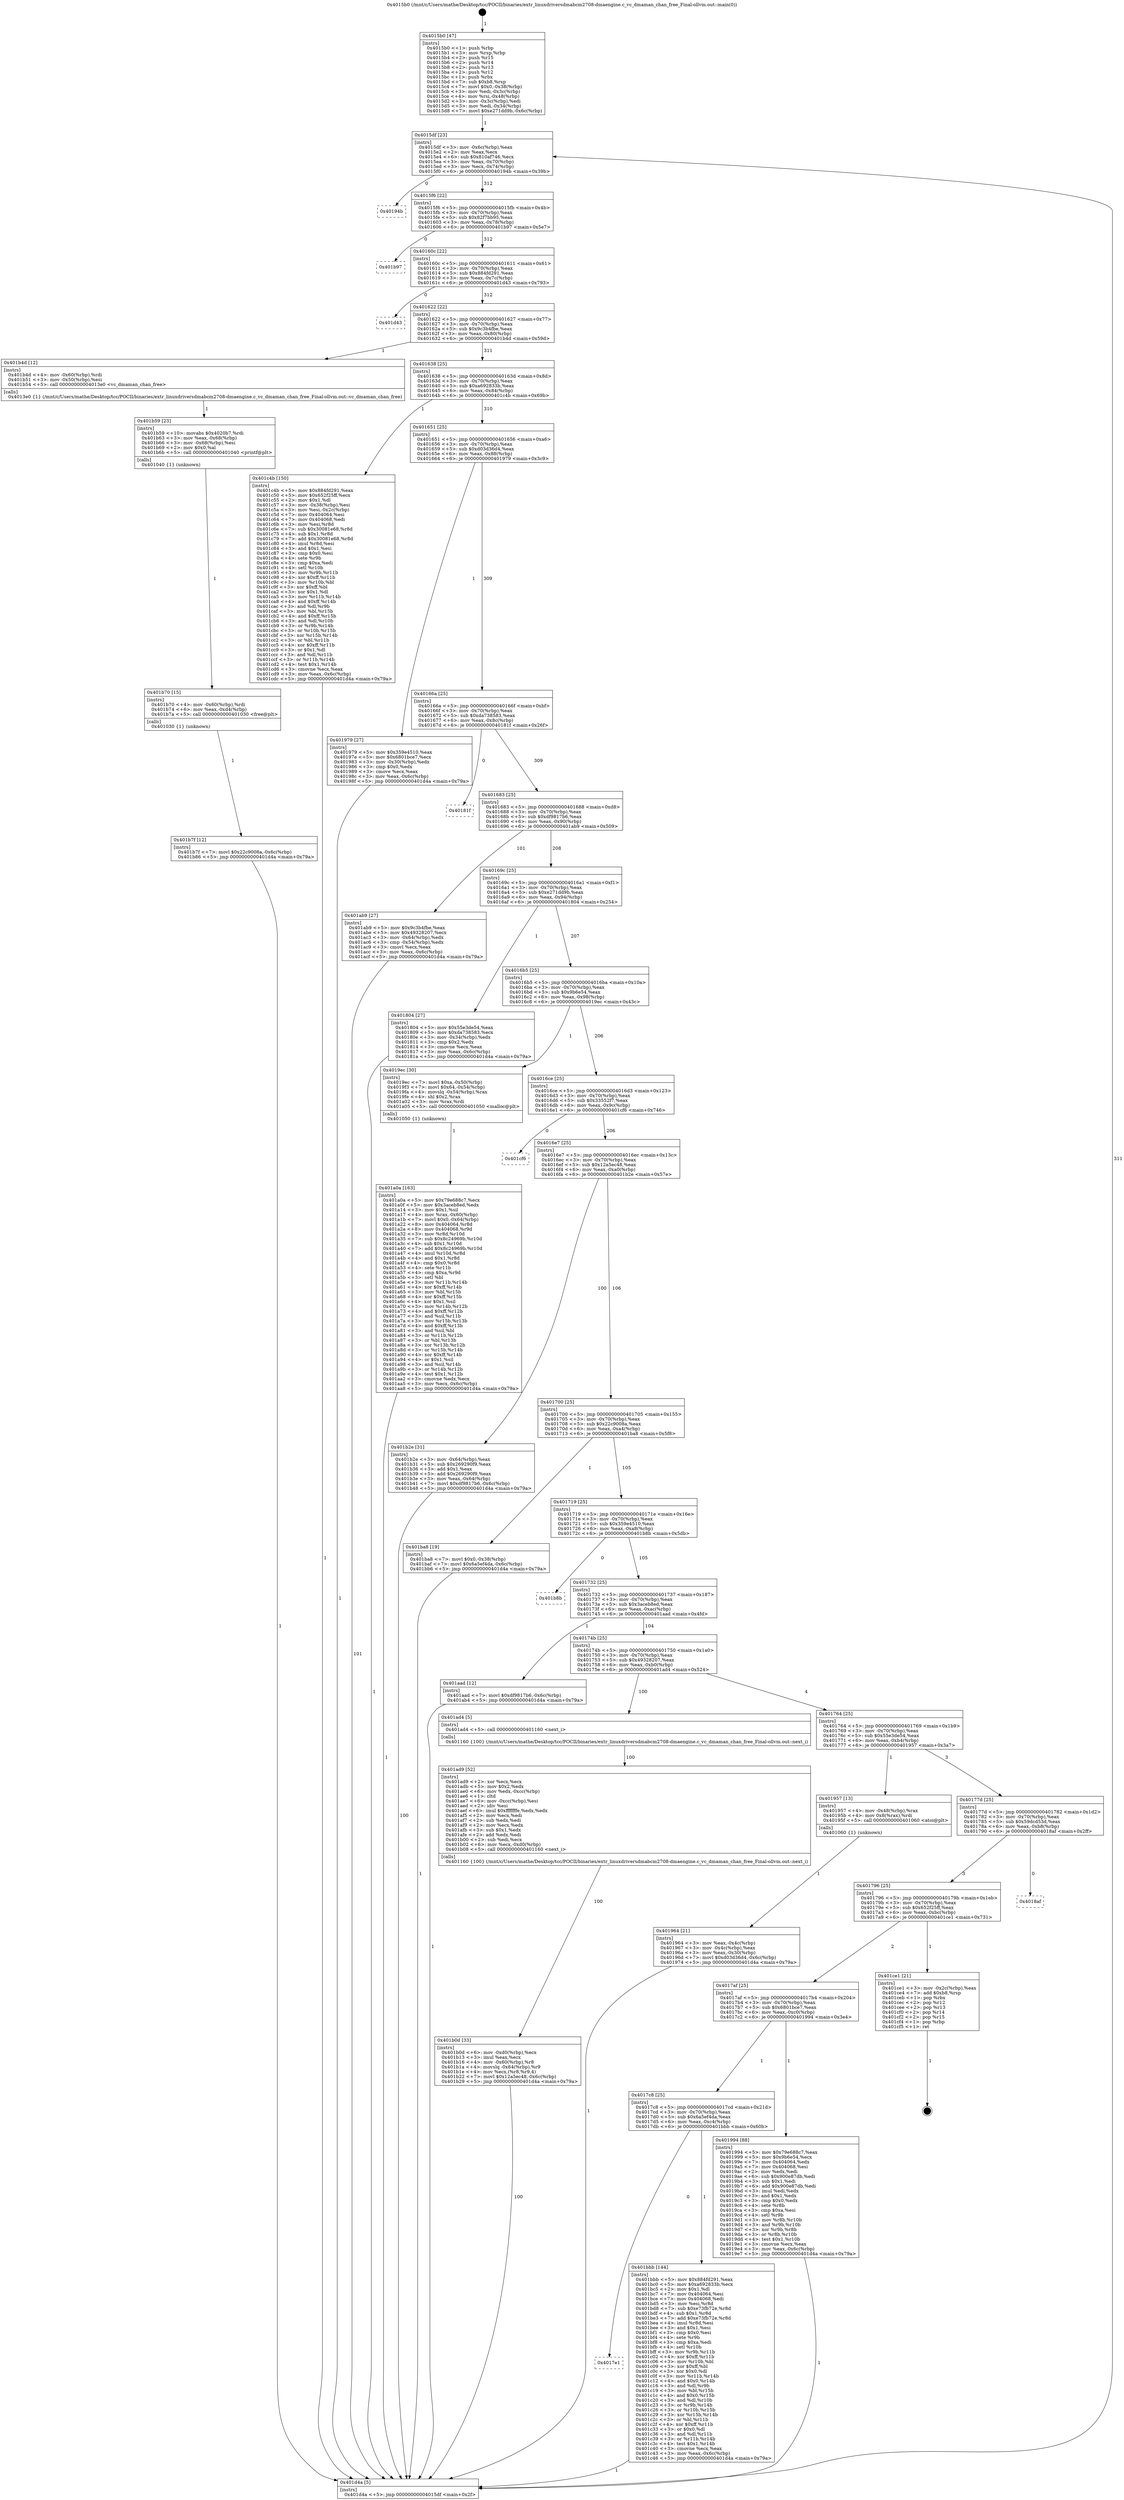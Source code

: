 digraph "0x4015b0" {
  label = "0x4015b0 (/mnt/c/Users/mathe/Desktop/tcc/POCII/binaries/extr_linuxdriversdmabcm2708-dmaengine.c_vc_dmaman_chan_free_Final-ollvm.out::main(0))"
  labelloc = "t"
  node[shape=record]

  Entry [label="",width=0.3,height=0.3,shape=circle,fillcolor=black,style=filled]
  "0x4015df" [label="{
     0x4015df [23]\l
     | [instrs]\l
     &nbsp;&nbsp;0x4015df \<+3\>: mov -0x6c(%rbp),%eax\l
     &nbsp;&nbsp;0x4015e2 \<+2\>: mov %eax,%ecx\l
     &nbsp;&nbsp;0x4015e4 \<+6\>: sub $0x810af746,%ecx\l
     &nbsp;&nbsp;0x4015ea \<+3\>: mov %eax,-0x70(%rbp)\l
     &nbsp;&nbsp;0x4015ed \<+3\>: mov %ecx,-0x74(%rbp)\l
     &nbsp;&nbsp;0x4015f0 \<+6\>: je 000000000040194b \<main+0x39b\>\l
  }"]
  "0x40194b" [label="{
     0x40194b\l
  }", style=dashed]
  "0x4015f6" [label="{
     0x4015f6 [22]\l
     | [instrs]\l
     &nbsp;&nbsp;0x4015f6 \<+5\>: jmp 00000000004015fb \<main+0x4b\>\l
     &nbsp;&nbsp;0x4015fb \<+3\>: mov -0x70(%rbp),%eax\l
     &nbsp;&nbsp;0x4015fe \<+5\>: sub $0x82f7bb95,%eax\l
     &nbsp;&nbsp;0x401603 \<+3\>: mov %eax,-0x78(%rbp)\l
     &nbsp;&nbsp;0x401606 \<+6\>: je 0000000000401b97 \<main+0x5e7\>\l
  }"]
  Exit [label="",width=0.3,height=0.3,shape=circle,fillcolor=black,style=filled,peripheries=2]
  "0x401b97" [label="{
     0x401b97\l
  }", style=dashed]
  "0x40160c" [label="{
     0x40160c [22]\l
     | [instrs]\l
     &nbsp;&nbsp;0x40160c \<+5\>: jmp 0000000000401611 \<main+0x61\>\l
     &nbsp;&nbsp;0x401611 \<+3\>: mov -0x70(%rbp),%eax\l
     &nbsp;&nbsp;0x401614 \<+5\>: sub $0x884fd291,%eax\l
     &nbsp;&nbsp;0x401619 \<+3\>: mov %eax,-0x7c(%rbp)\l
     &nbsp;&nbsp;0x40161c \<+6\>: je 0000000000401d43 \<main+0x793\>\l
  }"]
  "0x4017e1" [label="{
     0x4017e1\l
  }", style=dashed]
  "0x401d43" [label="{
     0x401d43\l
  }", style=dashed]
  "0x401622" [label="{
     0x401622 [22]\l
     | [instrs]\l
     &nbsp;&nbsp;0x401622 \<+5\>: jmp 0000000000401627 \<main+0x77\>\l
     &nbsp;&nbsp;0x401627 \<+3\>: mov -0x70(%rbp),%eax\l
     &nbsp;&nbsp;0x40162a \<+5\>: sub $0x9c3b4fbe,%eax\l
     &nbsp;&nbsp;0x40162f \<+3\>: mov %eax,-0x80(%rbp)\l
     &nbsp;&nbsp;0x401632 \<+6\>: je 0000000000401b4d \<main+0x59d\>\l
  }"]
  "0x401bbb" [label="{
     0x401bbb [144]\l
     | [instrs]\l
     &nbsp;&nbsp;0x401bbb \<+5\>: mov $0x884fd291,%eax\l
     &nbsp;&nbsp;0x401bc0 \<+5\>: mov $0xa692833b,%ecx\l
     &nbsp;&nbsp;0x401bc5 \<+2\>: mov $0x1,%dl\l
     &nbsp;&nbsp;0x401bc7 \<+7\>: mov 0x404064,%esi\l
     &nbsp;&nbsp;0x401bce \<+7\>: mov 0x404068,%edi\l
     &nbsp;&nbsp;0x401bd5 \<+3\>: mov %esi,%r8d\l
     &nbsp;&nbsp;0x401bd8 \<+7\>: sub $0xe73fb72e,%r8d\l
     &nbsp;&nbsp;0x401bdf \<+4\>: sub $0x1,%r8d\l
     &nbsp;&nbsp;0x401be3 \<+7\>: add $0xe73fb72e,%r8d\l
     &nbsp;&nbsp;0x401bea \<+4\>: imul %r8d,%esi\l
     &nbsp;&nbsp;0x401bee \<+3\>: and $0x1,%esi\l
     &nbsp;&nbsp;0x401bf1 \<+3\>: cmp $0x0,%esi\l
     &nbsp;&nbsp;0x401bf4 \<+4\>: sete %r9b\l
     &nbsp;&nbsp;0x401bf8 \<+3\>: cmp $0xa,%edi\l
     &nbsp;&nbsp;0x401bfb \<+4\>: setl %r10b\l
     &nbsp;&nbsp;0x401bff \<+3\>: mov %r9b,%r11b\l
     &nbsp;&nbsp;0x401c02 \<+4\>: xor $0xff,%r11b\l
     &nbsp;&nbsp;0x401c06 \<+3\>: mov %r10b,%bl\l
     &nbsp;&nbsp;0x401c09 \<+3\>: xor $0xff,%bl\l
     &nbsp;&nbsp;0x401c0c \<+3\>: xor $0x0,%dl\l
     &nbsp;&nbsp;0x401c0f \<+3\>: mov %r11b,%r14b\l
     &nbsp;&nbsp;0x401c12 \<+4\>: and $0x0,%r14b\l
     &nbsp;&nbsp;0x401c16 \<+3\>: and %dl,%r9b\l
     &nbsp;&nbsp;0x401c19 \<+3\>: mov %bl,%r15b\l
     &nbsp;&nbsp;0x401c1c \<+4\>: and $0x0,%r15b\l
     &nbsp;&nbsp;0x401c20 \<+3\>: and %dl,%r10b\l
     &nbsp;&nbsp;0x401c23 \<+3\>: or %r9b,%r14b\l
     &nbsp;&nbsp;0x401c26 \<+3\>: or %r10b,%r15b\l
     &nbsp;&nbsp;0x401c29 \<+3\>: xor %r15b,%r14b\l
     &nbsp;&nbsp;0x401c2c \<+3\>: or %bl,%r11b\l
     &nbsp;&nbsp;0x401c2f \<+4\>: xor $0xff,%r11b\l
     &nbsp;&nbsp;0x401c33 \<+3\>: or $0x0,%dl\l
     &nbsp;&nbsp;0x401c36 \<+3\>: and %dl,%r11b\l
     &nbsp;&nbsp;0x401c39 \<+3\>: or %r11b,%r14b\l
     &nbsp;&nbsp;0x401c3c \<+4\>: test $0x1,%r14b\l
     &nbsp;&nbsp;0x401c40 \<+3\>: cmovne %ecx,%eax\l
     &nbsp;&nbsp;0x401c43 \<+3\>: mov %eax,-0x6c(%rbp)\l
     &nbsp;&nbsp;0x401c46 \<+5\>: jmp 0000000000401d4a \<main+0x79a\>\l
  }"]
  "0x401b4d" [label="{
     0x401b4d [12]\l
     | [instrs]\l
     &nbsp;&nbsp;0x401b4d \<+4\>: mov -0x60(%rbp),%rdi\l
     &nbsp;&nbsp;0x401b51 \<+3\>: mov -0x50(%rbp),%esi\l
     &nbsp;&nbsp;0x401b54 \<+5\>: call 00000000004013e0 \<vc_dmaman_chan_free\>\l
     | [calls]\l
     &nbsp;&nbsp;0x4013e0 \{1\} (/mnt/c/Users/mathe/Desktop/tcc/POCII/binaries/extr_linuxdriversdmabcm2708-dmaengine.c_vc_dmaman_chan_free_Final-ollvm.out::vc_dmaman_chan_free)\l
  }"]
  "0x401638" [label="{
     0x401638 [25]\l
     | [instrs]\l
     &nbsp;&nbsp;0x401638 \<+5\>: jmp 000000000040163d \<main+0x8d\>\l
     &nbsp;&nbsp;0x40163d \<+3\>: mov -0x70(%rbp),%eax\l
     &nbsp;&nbsp;0x401640 \<+5\>: sub $0xa692833b,%eax\l
     &nbsp;&nbsp;0x401645 \<+6\>: mov %eax,-0x84(%rbp)\l
     &nbsp;&nbsp;0x40164b \<+6\>: je 0000000000401c4b \<main+0x69b\>\l
  }"]
  "0x401b7f" [label="{
     0x401b7f [12]\l
     | [instrs]\l
     &nbsp;&nbsp;0x401b7f \<+7\>: movl $0x22c9008a,-0x6c(%rbp)\l
     &nbsp;&nbsp;0x401b86 \<+5\>: jmp 0000000000401d4a \<main+0x79a\>\l
  }"]
  "0x401c4b" [label="{
     0x401c4b [150]\l
     | [instrs]\l
     &nbsp;&nbsp;0x401c4b \<+5\>: mov $0x884fd291,%eax\l
     &nbsp;&nbsp;0x401c50 \<+5\>: mov $0x652f25ff,%ecx\l
     &nbsp;&nbsp;0x401c55 \<+2\>: mov $0x1,%dl\l
     &nbsp;&nbsp;0x401c57 \<+3\>: mov -0x38(%rbp),%esi\l
     &nbsp;&nbsp;0x401c5a \<+3\>: mov %esi,-0x2c(%rbp)\l
     &nbsp;&nbsp;0x401c5d \<+7\>: mov 0x404064,%esi\l
     &nbsp;&nbsp;0x401c64 \<+7\>: mov 0x404068,%edi\l
     &nbsp;&nbsp;0x401c6b \<+3\>: mov %esi,%r8d\l
     &nbsp;&nbsp;0x401c6e \<+7\>: sub $0x30081e68,%r8d\l
     &nbsp;&nbsp;0x401c75 \<+4\>: sub $0x1,%r8d\l
     &nbsp;&nbsp;0x401c79 \<+7\>: add $0x30081e68,%r8d\l
     &nbsp;&nbsp;0x401c80 \<+4\>: imul %r8d,%esi\l
     &nbsp;&nbsp;0x401c84 \<+3\>: and $0x1,%esi\l
     &nbsp;&nbsp;0x401c87 \<+3\>: cmp $0x0,%esi\l
     &nbsp;&nbsp;0x401c8a \<+4\>: sete %r9b\l
     &nbsp;&nbsp;0x401c8e \<+3\>: cmp $0xa,%edi\l
     &nbsp;&nbsp;0x401c91 \<+4\>: setl %r10b\l
     &nbsp;&nbsp;0x401c95 \<+3\>: mov %r9b,%r11b\l
     &nbsp;&nbsp;0x401c98 \<+4\>: xor $0xff,%r11b\l
     &nbsp;&nbsp;0x401c9c \<+3\>: mov %r10b,%bl\l
     &nbsp;&nbsp;0x401c9f \<+3\>: xor $0xff,%bl\l
     &nbsp;&nbsp;0x401ca2 \<+3\>: xor $0x1,%dl\l
     &nbsp;&nbsp;0x401ca5 \<+3\>: mov %r11b,%r14b\l
     &nbsp;&nbsp;0x401ca8 \<+4\>: and $0xff,%r14b\l
     &nbsp;&nbsp;0x401cac \<+3\>: and %dl,%r9b\l
     &nbsp;&nbsp;0x401caf \<+3\>: mov %bl,%r15b\l
     &nbsp;&nbsp;0x401cb2 \<+4\>: and $0xff,%r15b\l
     &nbsp;&nbsp;0x401cb6 \<+3\>: and %dl,%r10b\l
     &nbsp;&nbsp;0x401cb9 \<+3\>: or %r9b,%r14b\l
     &nbsp;&nbsp;0x401cbc \<+3\>: or %r10b,%r15b\l
     &nbsp;&nbsp;0x401cbf \<+3\>: xor %r15b,%r14b\l
     &nbsp;&nbsp;0x401cc2 \<+3\>: or %bl,%r11b\l
     &nbsp;&nbsp;0x401cc5 \<+4\>: xor $0xff,%r11b\l
     &nbsp;&nbsp;0x401cc9 \<+3\>: or $0x1,%dl\l
     &nbsp;&nbsp;0x401ccc \<+3\>: and %dl,%r11b\l
     &nbsp;&nbsp;0x401ccf \<+3\>: or %r11b,%r14b\l
     &nbsp;&nbsp;0x401cd2 \<+4\>: test $0x1,%r14b\l
     &nbsp;&nbsp;0x401cd6 \<+3\>: cmovne %ecx,%eax\l
     &nbsp;&nbsp;0x401cd9 \<+3\>: mov %eax,-0x6c(%rbp)\l
     &nbsp;&nbsp;0x401cdc \<+5\>: jmp 0000000000401d4a \<main+0x79a\>\l
  }"]
  "0x401651" [label="{
     0x401651 [25]\l
     | [instrs]\l
     &nbsp;&nbsp;0x401651 \<+5\>: jmp 0000000000401656 \<main+0xa6\>\l
     &nbsp;&nbsp;0x401656 \<+3\>: mov -0x70(%rbp),%eax\l
     &nbsp;&nbsp;0x401659 \<+5\>: sub $0xd03d36d4,%eax\l
     &nbsp;&nbsp;0x40165e \<+6\>: mov %eax,-0x88(%rbp)\l
     &nbsp;&nbsp;0x401664 \<+6\>: je 0000000000401979 \<main+0x3c9\>\l
  }"]
  "0x401b70" [label="{
     0x401b70 [15]\l
     | [instrs]\l
     &nbsp;&nbsp;0x401b70 \<+4\>: mov -0x60(%rbp),%rdi\l
     &nbsp;&nbsp;0x401b74 \<+6\>: mov %eax,-0xd4(%rbp)\l
     &nbsp;&nbsp;0x401b7a \<+5\>: call 0000000000401030 \<free@plt\>\l
     | [calls]\l
     &nbsp;&nbsp;0x401030 \{1\} (unknown)\l
  }"]
  "0x401979" [label="{
     0x401979 [27]\l
     | [instrs]\l
     &nbsp;&nbsp;0x401979 \<+5\>: mov $0x359e4510,%eax\l
     &nbsp;&nbsp;0x40197e \<+5\>: mov $0x6801bce7,%ecx\l
     &nbsp;&nbsp;0x401983 \<+3\>: mov -0x30(%rbp),%edx\l
     &nbsp;&nbsp;0x401986 \<+3\>: cmp $0x0,%edx\l
     &nbsp;&nbsp;0x401989 \<+3\>: cmove %ecx,%eax\l
     &nbsp;&nbsp;0x40198c \<+3\>: mov %eax,-0x6c(%rbp)\l
     &nbsp;&nbsp;0x40198f \<+5\>: jmp 0000000000401d4a \<main+0x79a\>\l
  }"]
  "0x40166a" [label="{
     0x40166a [25]\l
     | [instrs]\l
     &nbsp;&nbsp;0x40166a \<+5\>: jmp 000000000040166f \<main+0xbf\>\l
     &nbsp;&nbsp;0x40166f \<+3\>: mov -0x70(%rbp),%eax\l
     &nbsp;&nbsp;0x401672 \<+5\>: sub $0xda738583,%eax\l
     &nbsp;&nbsp;0x401677 \<+6\>: mov %eax,-0x8c(%rbp)\l
     &nbsp;&nbsp;0x40167d \<+6\>: je 000000000040181f \<main+0x26f\>\l
  }"]
  "0x401b59" [label="{
     0x401b59 [23]\l
     | [instrs]\l
     &nbsp;&nbsp;0x401b59 \<+10\>: movabs $0x4020b7,%rdi\l
     &nbsp;&nbsp;0x401b63 \<+3\>: mov %eax,-0x68(%rbp)\l
     &nbsp;&nbsp;0x401b66 \<+3\>: mov -0x68(%rbp),%esi\l
     &nbsp;&nbsp;0x401b69 \<+2\>: mov $0x0,%al\l
     &nbsp;&nbsp;0x401b6b \<+5\>: call 0000000000401040 \<printf@plt\>\l
     | [calls]\l
     &nbsp;&nbsp;0x401040 \{1\} (unknown)\l
  }"]
  "0x40181f" [label="{
     0x40181f\l
  }", style=dashed]
  "0x401683" [label="{
     0x401683 [25]\l
     | [instrs]\l
     &nbsp;&nbsp;0x401683 \<+5\>: jmp 0000000000401688 \<main+0xd8\>\l
     &nbsp;&nbsp;0x401688 \<+3\>: mov -0x70(%rbp),%eax\l
     &nbsp;&nbsp;0x40168b \<+5\>: sub $0xdf9817b6,%eax\l
     &nbsp;&nbsp;0x401690 \<+6\>: mov %eax,-0x90(%rbp)\l
     &nbsp;&nbsp;0x401696 \<+6\>: je 0000000000401ab9 \<main+0x509\>\l
  }"]
  "0x401b0d" [label="{
     0x401b0d [33]\l
     | [instrs]\l
     &nbsp;&nbsp;0x401b0d \<+6\>: mov -0xd0(%rbp),%ecx\l
     &nbsp;&nbsp;0x401b13 \<+3\>: imul %eax,%ecx\l
     &nbsp;&nbsp;0x401b16 \<+4\>: mov -0x60(%rbp),%r8\l
     &nbsp;&nbsp;0x401b1a \<+4\>: movslq -0x64(%rbp),%r9\l
     &nbsp;&nbsp;0x401b1e \<+4\>: mov %ecx,(%r8,%r9,4)\l
     &nbsp;&nbsp;0x401b22 \<+7\>: movl $0x12a5ec48,-0x6c(%rbp)\l
     &nbsp;&nbsp;0x401b29 \<+5\>: jmp 0000000000401d4a \<main+0x79a\>\l
  }"]
  "0x401ab9" [label="{
     0x401ab9 [27]\l
     | [instrs]\l
     &nbsp;&nbsp;0x401ab9 \<+5\>: mov $0x9c3b4fbe,%eax\l
     &nbsp;&nbsp;0x401abe \<+5\>: mov $0x49328207,%ecx\l
     &nbsp;&nbsp;0x401ac3 \<+3\>: mov -0x64(%rbp),%edx\l
     &nbsp;&nbsp;0x401ac6 \<+3\>: cmp -0x54(%rbp),%edx\l
     &nbsp;&nbsp;0x401ac9 \<+3\>: cmovl %ecx,%eax\l
     &nbsp;&nbsp;0x401acc \<+3\>: mov %eax,-0x6c(%rbp)\l
     &nbsp;&nbsp;0x401acf \<+5\>: jmp 0000000000401d4a \<main+0x79a\>\l
  }"]
  "0x40169c" [label="{
     0x40169c [25]\l
     | [instrs]\l
     &nbsp;&nbsp;0x40169c \<+5\>: jmp 00000000004016a1 \<main+0xf1\>\l
     &nbsp;&nbsp;0x4016a1 \<+3\>: mov -0x70(%rbp),%eax\l
     &nbsp;&nbsp;0x4016a4 \<+5\>: sub $0xe271dd9b,%eax\l
     &nbsp;&nbsp;0x4016a9 \<+6\>: mov %eax,-0x94(%rbp)\l
     &nbsp;&nbsp;0x4016af \<+6\>: je 0000000000401804 \<main+0x254\>\l
  }"]
  "0x401ad9" [label="{
     0x401ad9 [52]\l
     | [instrs]\l
     &nbsp;&nbsp;0x401ad9 \<+2\>: xor %ecx,%ecx\l
     &nbsp;&nbsp;0x401adb \<+5\>: mov $0x2,%edx\l
     &nbsp;&nbsp;0x401ae0 \<+6\>: mov %edx,-0xcc(%rbp)\l
     &nbsp;&nbsp;0x401ae6 \<+1\>: cltd\l
     &nbsp;&nbsp;0x401ae7 \<+6\>: mov -0xcc(%rbp),%esi\l
     &nbsp;&nbsp;0x401aed \<+2\>: idiv %esi\l
     &nbsp;&nbsp;0x401aef \<+6\>: imul $0xfffffffe,%edx,%edx\l
     &nbsp;&nbsp;0x401af5 \<+2\>: mov %ecx,%edi\l
     &nbsp;&nbsp;0x401af7 \<+2\>: sub %edx,%edi\l
     &nbsp;&nbsp;0x401af9 \<+2\>: mov %ecx,%edx\l
     &nbsp;&nbsp;0x401afb \<+3\>: sub $0x1,%edx\l
     &nbsp;&nbsp;0x401afe \<+2\>: add %edx,%edi\l
     &nbsp;&nbsp;0x401b00 \<+2\>: sub %edi,%ecx\l
     &nbsp;&nbsp;0x401b02 \<+6\>: mov %ecx,-0xd0(%rbp)\l
     &nbsp;&nbsp;0x401b08 \<+5\>: call 0000000000401160 \<next_i\>\l
     | [calls]\l
     &nbsp;&nbsp;0x401160 \{100\} (/mnt/c/Users/mathe/Desktop/tcc/POCII/binaries/extr_linuxdriversdmabcm2708-dmaengine.c_vc_dmaman_chan_free_Final-ollvm.out::next_i)\l
  }"]
  "0x401804" [label="{
     0x401804 [27]\l
     | [instrs]\l
     &nbsp;&nbsp;0x401804 \<+5\>: mov $0x55e3de54,%eax\l
     &nbsp;&nbsp;0x401809 \<+5\>: mov $0xda738583,%ecx\l
     &nbsp;&nbsp;0x40180e \<+3\>: mov -0x34(%rbp),%edx\l
     &nbsp;&nbsp;0x401811 \<+3\>: cmp $0x2,%edx\l
     &nbsp;&nbsp;0x401814 \<+3\>: cmovne %ecx,%eax\l
     &nbsp;&nbsp;0x401817 \<+3\>: mov %eax,-0x6c(%rbp)\l
     &nbsp;&nbsp;0x40181a \<+5\>: jmp 0000000000401d4a \<main+0x79a\>\l
  }"]
  "0x4016b5" [label="{
     0x4016b5 [25]\l
     | [instrs]\l
     &nbsp;&nbsp;0x4016b5 \<+5\>: jmp 00000000004016ba \<main+0x10a\>\l
     &nbsp;&nbsp;0x4016ba \<+3\>: mov -0x70(%rbp),%eax\l
     &nbsp;&nbsp;0x4016bd \<+5\>: sub $0x9b6e54,%eax\l
     &nbsp;&nbsp;0x4016c2 \<+6\>: mov %eax,-0x98(%rbp)\l
     &nbsp;&nbsp;0x4016c8 \<+6\>: je 00000000004019ec \<main+0x43c\>\l
  }"]
  "0x401d4a" [label="{
     0x401d4a [5]\l
     | [instrs]\l
     &nbsp;&nbsp;0x401d4a \<+5\>: jmp 00000000004015df \<main+0x2f\>\l
  }"]
  "0x4015b0" [label="{
     0x4015b0 [47]\l
     | [instrs]\l
     &nbsp;&nbsp;0x4015b0 \<+1\>: push %rbp\l
     &nbsp;&nbsp;0x4015b1 \<+3\>: mov %rsp,%rbp\l
     &nbsp;&nbsp;0x4015b4 \<+2\>: push %r15\l
     &nbsp;&nbsp;0x4015b6 \<+2\>: push %r14\l
     &nbsp;&nbsp;0x4015b8 \<+2\>: push %r13\l
     &nbsp;&nbsp;0x4015ba \<+2\>: push %r12\l
     &nbsp;&nbsp;0x4015bc \<+1\>: push %rbx\l
     &nbsp;&nbsp;0x4015bd \<+7\>: sub $0xb8,%rsp\l
     &nbsp;&nbsp;0x4015c4 \<+7\>: movl $0x0,-0x38(%rbp)\l
     &nbsp;&nbsp;0x4015cb \<+3\>: mov %edi,-0x3c(%rbp)\l
     &nbsp;&nbsp;0x4015ce \<+4\>: mov %rsi,-0x48(%rbp)\l
     &nbsp;&nbsp;0x4015d2 \<+3\>: mov -0x3c(%rbp),%edi\l
     &nbsp;&nbsp;0x4015d5 \<+3\>: mov %edi,-0x34(%rbp)\l
     &nbsp;&nbsp;0x4015d8 \<+7\>: movl $0xe271dd9b,-0x6c(%rbp)\l
  }"]
  "0x401a0a" [label="{
     0x401a0a [163]\l
     | [instrs]\l
     &nbsp;&nbsp;0x401a0a \<+5\>: mov $0x79e688c7,%ecx\l
     &nbsp;&nbsp;0x401a0f \<+5\>: mov $0x3aceb8ed,%edx\l
     &nbsp;&nbsp;0x401a14 \<+3\>: mov $0x1,%sil\l
     &nbsp;&nbsp;0x401a17 \<+4\>: mov %rax,-0x60(%rbp)\l
     &nbsp;&nbsp;0x401a1b \<+7\>: movl $0x0,-0x64(%rbp)\l
     &nbsp;&nbsp;0x401a22 \<+8\>: mov 0x404064,%r8d\l
     &nbsp;&nbsp;0x401a2a \<+8\>: mov 0x404068,%r9d\l
     &nbsp;&nbsp;0x401a32 \<+3\>: mov %r8d,%r10d\l
     &nbsp;&nbsp;0x401a35 \<+7\>: sub $0x8c24969b,%r10d\l
     &nbsp;&nbsp;0x401a3c \<+4\>: sub $0x1,%r10d\l
     &nbsp;&nbsp;0x401a40 \<+7\>: add $0x8c24969b,%r10d\l
     &nbsp;&nbsp;0x401a47 \<+4\>: imul %r10d,%r8d\l
     &nbsp;&nbsp;0x401a4b \<+4\>: and $0x1,%r8d\l
     &nbsp;&nbsp;0x401a4f \<+4\>: cmp $0x0,%r8d\l
     &nbsp;&nbsp;0x401a53 \<+4\>: sete %r11b\l
     &nbsp;&nbsp;0x401a57 \<+4\>: cmp $0xa,%r9d\l
     &nbsp;&nbsp;0x401a5b \<+3\>: setl %bl\l
     &nbsp;&nbsp;0x401a5e \<+3\>: mov %r11b,%r14b\l
     &nbsp;&nbsp;0x401a61 \<+4\>: xor $0xff,%r14b\l
     &nbsp;&nbsp;0x401a65 \<+3\>: mov %bl,%r15b\l
     &nbsp;&nbsp;0x401a68 \<+4\>: xor $0xff,%r15b\l
     &nbsp;&nbsp;0x401a6c \<+4\>: xor $0x1,%sil\l
     &nbsp;&nbsp;0x401a70 \<+3\>: mov %r14b,%r12b\l
     &nbsp;&nbsp;0x401a73 \<+4\>: and $0xff,%r12b\l
     &nbsp;&nbsp;0x401a77 \<+3\>: and %sil,%r11b\l
     &nbsp;&nbsp;0x401a7a \<+3\>: mov %r15b,%r13b\l
     &nbsp;&nbsp;0x401a7d \<+4\>: and $0xff,%r13b\l
     &nbsp;&nbsp;0x401a81 \<+3\>: and %sil,%bl\l
     &nbsp;&nbsp;0x401a84 \<+3\>: or %r11b,%r12b\l
     &nbsp;&nbsp;0x401a87 \<+3\>: or %bl,%r13b\l
     &nbsp;&nbsp;0x401a8a \<+3\>: xor %r13b,%r12b\l
     &nbsp;&nbsp;0x401a8d \<+3\>: or %r15b,%r14b\l
     &nbsp;&nbsp;0x401a90 \<+4\>: xor $0xff,%r14b\l
     &nbsp;&nbsp;0x401a94 \<+4\>: or $0x1,%sil\l
     &nbsp;&nbsp;0x401a98 \<+3\>: and %sil,%r14b\l
     &nbsp;&nbsp;0x401a9b \<+3\>: or %r14b,%r12b\l
     &nbsp;&nbsp;0x401a9e \<+4\>: test $0x1,%r12b\l
     &nbsp;&nbsp;0x401aa2 \<+3\>: cmovne %edx,%ecx\l
     &nbsp;&nbsp;0x401aa5 \<+3\>: mov %ecx,-0x6c(%rbp)\l
     &nbsp;&nbsp;0x401aa8 \<+5\>: jmp 0000000000401d4a \<main+0x79a\>\l
  }"]
  "0x4019ec" [label="{
     0x4019ec [30]\l
     | [instrs]\l
     &nbsp;&nbsp;0x4019ec \<+7\>: movl $0xa,-0x50(%rbp)\l
     &nbsp;&nbsp;0x4019f3 \<+7\>: movl $0x64,-0x54(%rbp)\l
     &nbsp;&nbsp;0x4019fa \<+4\>: movslq -0x54(%rbp),%rax\l
     &nbsp;&nbsp;0x4019fe \<+4\>: shl $0x2,%rax\l
     &nbsp;&nbsp;0x401a02 \<+3\>: mov %rax,%rdi\l
     &nbsp;&nbsp;0x401a05 \<+5\>: call 0000000000401050 \<malloc@plt\>\l
     | [calls]\l
     &nbsp;&nbsp;0x401050 \{1\} (unknown)\l
  }"]
  "0x4016ce" [label="{
     0x4016ce [25]\l
     | [instrs]\l
     &nbsp;&nbsp;0x4016ce \<+5\>: jmp 00000000004016d3 \<main+0x123\>\l
     &nbsp;&nbsp;0x4016d3 \<+3\>: mov -0x70(%rbp),%eax\l
     &nbsp;&nbsp;0x4016d6 \<+5\>: sub $0x33552f7,%eax\l
     &nbsp;&nbsp;0x4016db \<+6\>: mov %eax,-0x9c(%rbp)\l
     &nbsp;&nbsp;0x4016e1 \<+6\>: je 0000000000401cf6 \<main+0x746\>\l
  }"]
  "0x4017c8" [label="{
     0x4017c8 [25]\l
     | [instrs]\l
     &nbsp;&nbsp;0x4017c8 \<+5\>: jmp 00000000004017cd \<main+0x21d\>\l
     &nbsp;&nbsp;0x4017cd \<+3\>: mov -0x70(%rbp),%eax\l
     &nbsp;&nbsp;0x4017d0 \<+5\>: sub $0x6a5ef4da,%eax\l
     &nbsp;&nbsp;0x4017d5 \<+6\>: mov %eax,-0xc4(%rbp)\l
     &nbsp;&nbsp;0x4017db \<+6\>: je 0000000000401bbb \<main+0x60b\>\l
  }"]
  "0x401cf6" [label="{
     0x401cf6\l
  }", style=dashed]
  "0x4016e7" [label="{
     0x4016e7 [25]\l
     | [instrs]\l
     &nbsp;&nbsp;0x4016e7 \<+5\>: jmp 00000000004016ec \<main+0x13c\>\l
     &nbsp;&nbsp;0x4016ec \<+3\>: mov -0x70(%rbp),%eax\l
     &nbsp;&nbsp;0x4016ef \<+5\>: sub $0x12a5ec48,%eax\l
     &nbsp;&nbsp;0x4016f4 \<+6\>: mov %eax,-0xa0(%rbp)\l
     &nbsp;&nbsp;0x4016fa \<+6\>: je 0000000000401b2e \<main+0x57e\>\l
  }"]
  "0x401994" [label="{
     0x401994 [88]\l
     | [instrs]\l
     &nbsp;&nbsp;0x401994 \<+5\>: mov $0x79e688c7,%eax\l
     &nbsp;&nbsp;0x401999 \<+5\>: mov $0x9b6e54,%ecx\l
     &nbsp;&nbsp;0x40199e \<+7\>: mov 0x404064,%edx\l
     &nbsp;&nbsp;0x4019a5 \<+7\>: mov 0x404068,%esi\l
     &nbsp;&nbsp;0x4019ac \<+2\>: mov %edx,%edi\l
     &nbsp;&nbsp;0x4019ae \<+6\>: sub $0x900e87db,%edi\l
     &nbsp;&nbsp;0x4019b4 \<+3\>: sub $0x1,%edi\l
     &nbsp;&nbsp;0x4019b7 \<+6\>: add $0x900e87db,%edi\l
     &nbsp;&nbsp;0x4019bd \<+3\>: imul %edi,%edx\l
     &nbsp;&nbsp;0x4019c0 \<+3\>: and $0x1,%edx\l
     &nbsp;&nbsp;0x4019c3 \<+3\>: cmp $0x0,%edx\l
     &nbsp;&nbsp;0x4019c6 \<+4\>: sete %r8b\l
     &nbsp;&nbsp;0x4019ca \<+3\>: cmp $0xa,%esi\l
     &nbsp;&nbsp;0x4019cd \<+4\>: setl %r9b\l
     &nbsp;&nbsp;0x4019d1 \<+3\>: mov %r8b,%r10b\l
     &nbsp;&nbsp;0x4019d4 \<+3\>: and %r9b,%r10b\l
     &nbsp;&nbsp;0x4019d7 \<+3\>: xor %r9b,%r8b\l
     &nbsp;&nbsp;0x4019da \<+3\>: or %r8b,%r10b\l
     &nbsp;&nbsp;0x4019dd \<+4\>: test $0x1,%r10b\l
     &nbsp;&nbsp;0x4019e1 \<+3\>: cmovne %ecx,%eax\l
     &nbsp;&nbsp;0x4019e4 \<+3\>: mov %eax,-0x6c(%rbp)\l
     &nbsp;&nbsp;0x4019e7 \<+5\>: jmp 0000000000401d4a \<main+0x79a\>\l
  }"]
  "0x401b2e" [label="{
     0x401b2e [31]\l
     | [instrs]\l
     &nbsp;&nbsp;0x401b2e \<+3\>: mov -0x64(%rbp),%eax\l
     &nbsp;&nbsp;0x401b31 \<+5\>: sub $0x269290f9,%eax\l
     &nbsp;&nbsp;0x401b36 \<+3\>: add $0x1,%eax\l
     &nbsp;&nbsp;0x401b39 \<+5\>: add $0x269290f9,%eax\l
     &nbsp;&nbsp;0x401b3e \<+3\>: mov %eax,-0x64(%rbp)\l
     &nbsp;&nbsp;0x401b41 \<+7\>: movl $0xdf9817b6,-0x6c(%rbp)\l
     &nbsp;&nbsp;0x401b48 \<+5\>: jmp 0000000000401d4a \<main+0x79a\>\l
  }"]
  "0x401700" [label="{
     0x401700 [25]\l
     | [instrs]\l
     &nbsp;&nbsp;0x401700 \<+5\>: jmp 0000000000401705 \<main+0x155\>\l
     &nbsp;&nbsp;0x401705 \<+3\>: mov -0x70(%rbp),%eax\l
     &nbsp;&nbsp;0x401708 \<+5\>: sub $0x22c9008a,%eax\l
     &nbsp;&nbsp;0x40170d \<+6\>: mov %eax,-0xa4(%rbp)\l
     &nbsp;&nbsp;0x401713 \<+6\>: je 0000000000401ba8 \<main+0x5f8\>\l
  }"]
  "0x4017af" [label="{
     0x4017af [25]\l
     | [instrs]\l
     &nbsp;&nbsp;0x4017af \<+5\>: jmp 00000000004017b4 \<main+0x204\>\l
     &nbsp;&nbsp;0x4017b4 \<+3\>: mov -0x70(%rbp),%eax\l
     &nbsp;&nbsp;0x4017b7 \<+5\>: sub $0x6801bce7,%eax\l
     &nbsp;&nbsp;0x4017bc \<+6\>: mov %eax,-0xc0(%rbp)\l
     &nbsp;&nbsp;0x4017c2 \<+6\>: je 0000000000401994 \<main+0x3e4\>\l
  }"]
  "0x401ba8" [label="{
     0x401ba8 [19]\l
     | [instrs]\l
     &nbsp;&nbsp;0x401ba8 \<+7\>: movl $0x0,-0x38(%rbp)\l
     &nbsp;&nbsp;0x401baf \<+7\>: movl $0x6a5ef4da,-0x6c(%rbp)\l
     &nbsp;&nbsp;0x401bb6 \<+5\>: jmp 0000000000401d4a \<main+0x79a\>\l
  }"]
  "0x401719" [label="{
     0x401719 [25]\l
     | [instrs]\l
     &nbsp;&nbsp;0x401719 \<+5\>: jmp 000000000040171e \<main+0x16e\>\l
     &nbsp;&nbsp;0x40171e \<+3\>: mov -0x70(%rbp),%eax\l
     &nbsp;&nbsp;0x401721 \<+5\>: sub $0x359e4510,%eax\l
     &nbsp;&nbsp;0x401726 \<+6\>: mov %eax,-0xa8(%rbp)\l
     &nbsp;&nbsp;0x40172c \<+6\>: je 0000000000401b8b \<main+0x5db\>\l
  }"]
  "0x401ce1" [label="{
     0x401ce1 [21]\l
     | [instrs]\l
     &nbsp;&nbsp;0x401ce1 \<+3\>: mov -0x2c(%rbp),%eax\l
     &nbsp;&nbsp;0x401ce4 \<+7\>: add $0xb8,%rsp\l
     &nbsp;&nbsp;0x401ceb \<+1\>: pop %rbx\l
     &nbsp;&nbsp;0x401cec \<+2\>: pop %r12\l
     &nbsp;&nbsp;0x401cee \<+2\>: pop %r13\l
     &nbsp;&nbsp;0x401cf0 \<+2\>: pop %r14\l
     &nbsp;&nbsp;0x401cf2 \<+2\>: pop %r15\l
     &nbsp;&nbsp;0x401cf4 \<+1\>: pop %rbp\l
     &nbsp;&nbsp;0x401cf5 \<+1\>: ret\l
  }"]
  "0x401b8b" [label="{
     0x401b8b\l
  }", style=dashed]
  "0x401732" [label="{
     0x401732 [25]\l
     | [instrs]\l
     &nbsp;&nbsp;0x401732 \<+5\>: jmp 0000000000401737 \<main+0x187\>\l
     &nbsp;&nbsp;0x401737 \<+3\>: mov -0x70(%rbp),%eax\l
     &nbsp;&nbsp;0x40173a \<+5\>: sub $0x3aceb8ed,%eax\l
     &nbsp;&nbsp;0x40173f \<+6\>: mov %eax,-0xac(%rbp)\l
     &nbsp;&nbsp;0x401745 \<+6\>: je 0000000000401aad \<main+0x4fd\>\l
  }"]
  "0x401796" [label="{
     0x401796 [25]\l
     | [instrs]\l
     &nbsp;&nbsp;0x401796 \<+5\>: jmp 000000000040179b \<main+0x1eb\>\l
     &nbsp;&nbsp;0x40179b \<+3\>: mov -0x70(%rbp),%eax\l
     &nbsp;&nbsp;0x40179e \<+5\>: sub $0x652f25ff,%eax\l
     &nbsp;&nbsp;0x4017a3 \<+6\>: mov %eax,-0xbc(%rbp)\l
     &nbsp;&nbsp;0x4017a9 \<+6\>: je 0000000000401ce1 \<main+0x731\>\l
  }"]
  "0x401aad" [label="{
     0x401aad [12]\l
     | [instrs]\l
     &nbsp;&nbsp;0x401aad \<+7\>: movl $0xdf9817b6,-0x6c(%rbp)\l
     &nbsp;&nbsp;0x401ab4 \<+5\>: jmp 0000000000401d4a \<main+0x79a\>\l
  }"]
  "0x40174b" [label="{
     0x40174b [25]\l
     | [instrs]\l
     &nbsp;&nbsp;0x40174b \<+5\>: jmp 0000000000401750 \<main+0x1a0\>\l
     &nbsp;&nbsp;0x401750 \<+3\>: mov -0x70(%rbp),%eax\l
     &nbsp;&nbsp;0x401753 \<+5\>: sub $0x49328207,%eax\l
     &nbsp;&nbsp;0x401758 \<+6\>: mov %eax,-0xb0(%rbp)\l
     &nbsp;&nbsp;0x40175e \<+6\>: je 0000000000401ad4 \<main+0x524\>\l
  }"]
  "0x4018af" [label="{
     0x4018af\l
  }", style=dashed]
  "0x401ad4" [label="{
     0x401ad4 [5]\l
     | [instrs]\l
     &nbsp;&nbsp;0x401ad4 \<+5\>: call 0000000000401160 \<next_i\>\l
     | [calls]\l
     &nbsp;&nbsp;0x401160 \{100\} (/mnt/c/Users/mathe/Desktop/tcc/POCII/binaries/extr_linuxdriversdmabcm2708-dmaengine.c_vc_dmaman_chan_free_Final-ollvm.out::next_i)\l
  }"]
  "0x401764" [label="{
     0x401764 [25]\l
     | [instrs]\l
     &nbsp;&nbsp;0x401764 \<+5\>: jmp 0000000000401769 \<main+0x1b9\>\l
     &nbsp;&nbsp;0x401769 \<+3\>: mov -0x70(%rbp),%eax\l
     &nbsp;&nbsp;0x40176c \<+5\>: sub $0x55e3de54,%eax\l
     &nbsp;&nbsp;0x401771 \<+6\>: mov %eax,-0xb4(%rbp)\l
     &nbsp;&nbsp;0x401777 \<+6\>: je 0000000000401957 \<main+0x3a7\>\l
  }"]
  "0x401964" [label="{
     0x401964 [21]\l
     | [instrs]\l
     &nbsp;&nbsp;0x401964 \<+3\>: mov %eax,-0x4c(%rbp)\l
     &nbsp;&nbsp;0x401967 \<+3\>: mov -0x4c(%rbp),%eax\l
     &nbsp;&nbsp;0x40196a \<+3\>: mov %eax,-0x30(%rbp)\l
     &nbsp;&nbsp;0x40196d \<+7\>: movl $0xd03d36d4,-0x6c(%rbp)\l
     &nbsp;&nbsp;0x401974 \<+5\>: jmp 0000000000401d4a \<main+0x79a\>\l
  }"]
  "0x401957" [label="{
     0x401957 [13]\l
     | [instrs]\l
     &nbsp;&nbsp;0x401957 \<+4\>: mov -0x48(%rbp),%rax\l
     &nbsp;&nbsp;0x40195b \<+4\>: mov 0x8(%rax),%rdi\l
     &nbsp;&nbsp;0x40195f \<+5\>: call 0000000000401060 \<atoi@plt\>\l
     | [calls]\l
     &nbsp;&nbsp;0x401060 \{1\} (unknown)\l
  }"]
  "0x40177d" [label="{
     0x40177d [25]\l
     | [instrs]\l
     &nbsp;&nbsp;0x40177d \<+5\>: jmp 0000000000401782 \<main+0x1d2\>\l
     &nbsp;&nbsp;0x401782 \<+3\>: mov -0x70(%rbp),%eax\l
     &nbsp;&nbsp;0x401785 \<+5\>: sub $0x59dcd53d,%eax\l
     &nbsp;&nbsp;0x40178a \<+6\>: mov %eax,-0xb8(%rbp)\l
     &nbsp;&nbsp;0x401790 \<+6\>: je 00000000004018af \<main+0x2ff\>\l
  }"]
  Entry -> "0x4015b0" [label=" 1"]
  "0x4015df" -> "0x40194b" [label=" 0"]
  "0x4015df" -> "0x4015f6" [label=" 312"]
  "0x401ce1" -> Exit [label=" 1"]
  "0x4015f6" -> "0x401b97" [label=" 0"]
  "0x4015f6" -> "0x40160c" [label=" 312"]
  "0x401c4b" -> "0x401d4a" [label=" 1"]
  "0x40160c" -> "0x401d43" [label=" 0"]
  "0x40160c" -> "0x401622" [label=" 312"]
  "0x401bbb" -> "0x401d4a" [label=" 1"]
  "0x401622" -> "0x401b4d" [label=" 1"]
  "0x401622" -> "0x401638" [label=" 311"]
  "0x4017c8" -> "0x4017e1" [label=" 0"]
  "0x401638" -> "0x401c4b" [label=" 1"]
  "0x401638" -> "0x401651" [label=" 310"]
  "0x4017c8" -> "0x401bbb" [label=" 1"]
  "0x401651" -> "0x401979" [label=" 1"]
  "0x401651" -> "0x40166a" [label=" 309"]
  "0x401ba8" -> "0x401d4a" [label=" 1"]
  "0x40166a" -> "0x40181f" [label=" 0"]
  "0x40166a" -> "0x401683" [label=" 309"]
  "0x401b7f" -> "0x401d4a" [label=" 1"]
  "0x401683" -> "0x401ab9" [label=" 101"]
  "0x401683" -> "0x40169c" [label=" 208"]
  "0x401b70" -> "0x401b7f" [label=" 1"]
  "0x40169c" -> "0x401804" [label=" 1"]
  "0x40169c" -> "0x4016b5" [label=" 207"]
  "0x401804" -> "0x401d4a" [label=" 1"]
  "0x4015b0" -> "0x4015df" [label=" 1"]
  "0x401d4a" -> "0x4015df" [label=" 311"]
  "0x401b59" -> "0x401b70" [label=" 1"]
  "0x4016b5" -> "0x4019ec" [label=" 1"]
  "0x4016b5" -> "0x4016ce" [label=" 206"]
  "0x401b4d" -> "0x401b59" [label=" 1"]
  "0x4016ce" -> "0x401cf6" [label=" 0"]
  "0x4016ce" -> "0x4016e7" [label=" 206"]
  "0x401b2e" -> "0x401d4a" [label=" 100"]
  "0x4016e7" -> "0x401b2e" [label=" 100"]
  "0x4016e7" -> "0x401700" [label=" 106"]
  "0x401b0d" -> "0x401d4a" [label=" 100"]
  "0x401700" -> "0x401ba8" [label=" 1"]
  "0x401700" -> "0x401719" [label=" 105"]
  "0x401ad4" -> "0x401ad9" [label=" 100"]
  "0x401719" -> "0x401b8b" [label=" 0"]
  "0x401719" -> "0x401732" [label=" 105"]
  "0x401ab9" -> "0x401d4a" [label=" 101"]
  "0x401732" -> "0x401aad" [label=" 1"]
  "0x401732" -> "0x40174b" [label=" 104"]
  "0x401a0a" -> "0x401d4a" [label=" 1"]
  "0x40174b" -> "0x401ad4" [label=" 100"]
  "0x40174b" -> "0x401764" [label=" 4"]
  "0x4019ec" -> "0x401a0a" [label=" 1"]
  "0x401764" -> "0x401957" [label=" 1"]
  "0x401764" -> "0x40177d" [label=" 3"]
  "0x401957" -> "0x401964" [label=" 1"]
  "0x401964" -> "0x401d4a" [label=" 1"]
  "0x401979" -> "0x401d4a" [label=" 1"]
  "0x401994" -> "0x401d4a" [label=" 1"]
  "0x40177d" -> "0x4018af" [label=" 0"]
  "0x40177d" -> "0x401796" [label=" 3"]
  "0x401aad" -> "0x401d4a" [label=" 1"]
  "0x401796" -> "0x401ce1" [label=" 1"]
  "0x401796" -> "0x4017af" [label=" 2"]
  "0x401ad9" -> "0x401b0d" [label=" 100"]
  "0x4017af" -> "0x401994" [label=" 1"]
  "0x4017af" -> "0x4017c8" [label=" 1"]
}
